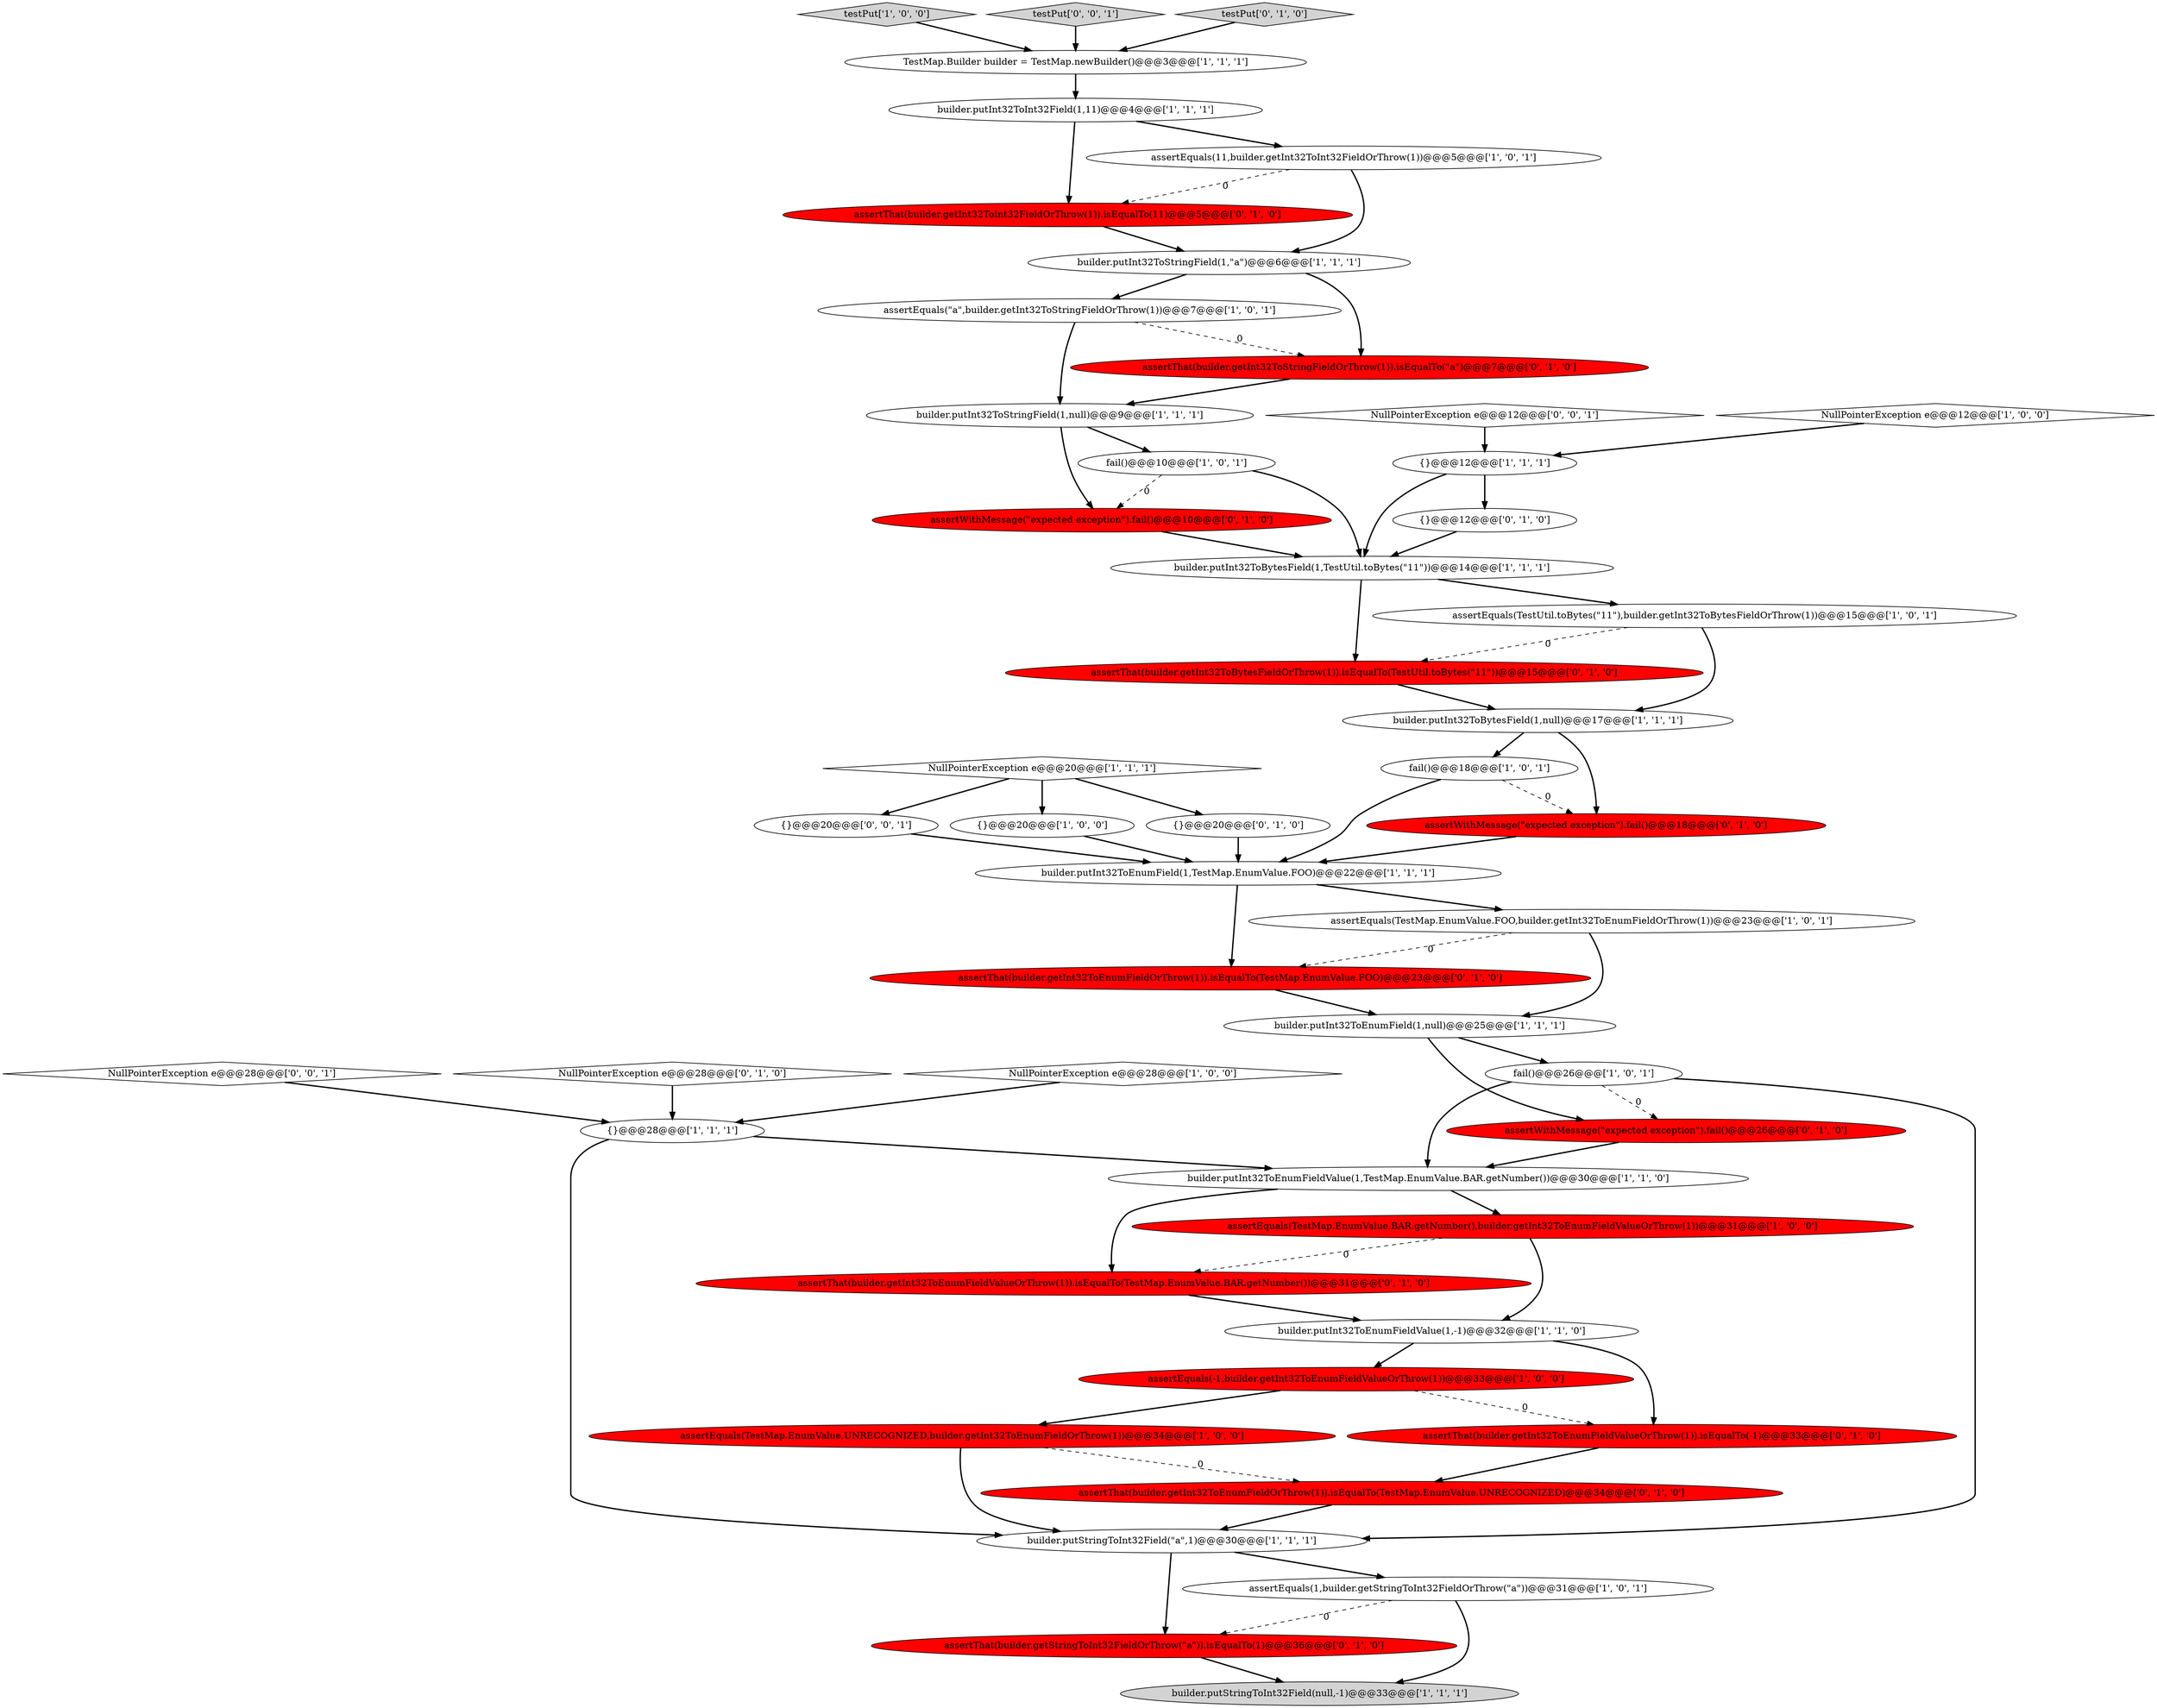 digraph {
0 [style = filled, label = "builder.putInt32ToBytesField(1,null)@@@17@@@['1', '1', '1']", fillcolor = white, shape = ellipse image = "AAA0AAABBB1BBB"];
36 [style = filled, label = "assertWithMessage(\"expected exception\").fail()@@@10@@@['0', '1', '0']", fillcolor = red, shape = ellipse image = "AAA1AAABBB2BBB"];
20 [style = filled, label = "testPut['1', '0', '0']", fillcolor = lightgray, shape = diamond image = "AAA0AAABBB1BBB"];
26 [style = filled, label = "assertEquals(TestMap.EnumValue.UNRECOGNIZED,builder.getInt32ToEnumFieldOrThrow(1))@@@34@@@['1', '0', '0']", fillcolor = red, shape = ellipse image = "AAA1AAABBB1BBB"];
29 [style = filled, label = "assertEquals(TestMap.EnumValue.BAR.getNumber(),builder.getInt32ToEnumFieldValueOrThrow(1))@@@31@@@['1', '0', '0']", fillcolor = red, shape = ellipse image = "AAA1AAABBB1BBB"];
43 [style = filled, label = "NullPointerException e@@@28@@@['0', '1', '0']", fillcolor = white, shape = diamond image = "AAA0AAABBB2BBB"];
30 [style = filled, label = "assertThat(builder.getStringToInt32FieldOrThrow(\"a\")).isEqualTo(1)@@@36@@@['0', '1', '0']", fillcolor = red, shape = ellipse image = "AAA1AAABBB2BBB"];
32 [style = filled, label = "assertThat(builder.getInt32ToInt32FieldOrThrow(1)).isEqualTo(11)@@@5@@@['0', '1', '0']", fillcolor = red, shape = ellipse image = "AAA1AAABBB2BBB"];
33 [style = filled, label = "assertThat(builder.getInt32ToEnumFieldOrThrow(1)).isEqualTo(TestMap.EnumValue.FOO)@@@23@@@['0', '1', '0']", fillcolor = red, shape = ellipse image = "AAA1AAABBB2BBB"];
14 [style = filled, label = "assertEquals(\"a\",builder.getInt32ToStringFieldOrThrow(1))@@@7@@@['1', '0', '1']", fillcolor = white, shape = ellipse image = "AAA0AAABBB1BBB"];
48 [style = filled, label = "testPut['0', '0', '1']", fillcolor = lightgray, shape = diamond image = "AAA0AAABBB3BBB"];
45 [style = filled, label = "NullPointerException e@@@12@@@['0', '0', '1']", fillcolor = white, shape = diamond image = "AAA0AAABBB3BBB"];
24 [style = filled, label = "fail()@@@18@@@['1', '0', '1']", fillcolor = white, shape = ellipse image = "AAA0AAABBB1BBB"];
31 [style = filled, label = "assertThat(builder.getInt32ToStringFieldOrThrow(1)).isEqualTo(\"a\")@@@7@@@['0', '1', '0']", fillcolor = red, shape = ellipse image = "AAA1AAABBB2BBB"];
42 [style = filled, label = "assertThat(builder.getInt32ToEnumFieldOrThrow(1)).isEqualTo(TestMap.EnumValue.UNRECOGNIZED)@@@34@@@['0', '1', '0']", fillcolor = red, shape = ellipse image = "AAA1AAABBB2BBB"];
11 [style = filled, label = "builder.putStringToInt32Field(null,-1)@@@33@@@['1', '1', '1']", fillcolor = lightgray, shape = ellipse image = "AAA0AAABBB1BBB"];
21 [style = filled, label = "NullPointerException e@@@20@@@['1', '1', '1']", fillcolor = white, shape = diamond image = "AAA0AAABBB1BBB"];
46 [style = filled, label = "{}@@@20@@@['0', '0', '1']", fillcolor = white, shape = ellipse image = "AAA0AAABBB3BBB"];
6 [style = filled, label = "{}@@@20@@@['1', '0', '0']", fillcolor = white, shape = ellipse image = "AAA0AAABBB1BBB"];
37 [style = filled, label = "{}@@@12@@@['0', '1', '0']", fillcolor = white, shape = ellipse image = "AAA0AAABBB2BBB"];
1 [style = filled, label = "assertEquals(TestMap.EnumValue.FOO,builder.getInt32ToEnumFieldOrThrow(1))@@@23@@@['1', '0', '1']", fillcolor = white, shape = ellipse image = "AAA0AAABBB1BBB"];
15 [style = filled, label = "builder.putInt32ToStringField(1,null)@@@9@@@['1', '1', '1']", fillcolor = white, shape = ellipse image = "AAA0AAABBB1BBB"];
19 [style = filled, label = "builder.putInt32ToStringField(1,\"a\")@@@6@@@['1', '1', '1']", fillcolor = white, shape = ellipse image = "AAA0AAABBB1BBB"];
38 [style = filled, label = "assertThat(builder.getInt32ToEnumFieldValueOrThrow(1)).isEqualTo(TestMap.EnumValue.BAR.getNumber())@@@31@@@['0', '1', '0']", fillcolor = red, shape = ellipse image = "AAA1AAABBB2BBB"];
44 [style = filled, label = "assertWithMessage(\"expected exception\").fail()@@@26@@@['0', '1', '0']", fillcolor = red, shape = ellipse image = "AAA1AAABBB2BBB"];
39 [style = filled, label = "assertThat(builder.getInt32ToEnumFieldValueOrThrow(1)).isEqualTo(-1)@@@33@@@['0', '1', '0']", fillcolor = red, shape = ellipse image = "AAA1AAABBB2BBB"];
9 [style = filled, label = "builder.putInt32ToEnumField(1,TestMap.EnumValue.FOO)@@@22@@@['1', '1', '1']", fillcolor = white, shape = ellipse image = "AAA0AAABBB1BBB"];
8 [style = filled, label = "assertEquals(1,builder.getStringToInt32FieldOrThrow(\"a\"))@@@31@@@['1', '0', '1']", fillcolor = white, shape = ellipse image = "AAA0AAABBB1BBB"];
4 [style = filled, label = "builder.putInt32ToBytesField(1,TestUtil.toBytes(\"11\"))@@@14@@@['1', '1', '1']", fillcolor = white, shape = ellipse image = "AAA0AAABBB1BBB"];
12 [style = filled, label = "TestMap.Builder builder = TestMap.newBuilder()@@@3@@@['1', '1', '1']", fillcolor = white, shape = ellipse image = "AAA0AAABBB1BBB"];
2 [style = filled, label = "builder.putStringToInt32Field(\"a\",1)@@@30@@@['1', '1', '1']", fillcolor = white, shape = ellipse image = "AAA0AAABBB1BBB"];
22 [style = filled, label = "fail()@@@26@@@['1', '0', '1']", fillcolor = white, shape = ellipse image = "AAA0AAABBB1BBB"];
16 [style = filled, label = "fail()@@@10@@@['1', '0', '1']", fillcolor = white, shape = ellipse image = "AAA0AAABBB1BBB"];
10 [style = filled, label = "NullPointerException e@@@12@@@['1', '0', '0']", fillcolor = white, shape = diamond image = "AAA0AAABBB1BBB"];
3 [style = filled, label = "NullPointerException e@@@28@@@['1', '0', '0']", fillcolor = white, shape = diamond image = "AAA0AAABBB1BBB"];
41 [style = filled, label = "testPut['0', '1', '0']", fillcolor = lightgray, shape = diamond image = "AAA0AAABBB2BBB"];
7 [style = filled, label = "builder.putInt32ToInt32Field(1,11)@@@4@@@['1', '1', '1']", fillcolor = white, shape = ellipse image = "AAA0AAABBB1BBB"];
17 [style = filled, label = "builder.putInt32ToEnumFieldValue(1,TestMap.EnumValue.BAR.getNumber())@@@30@@@['1', '1', '0']", fillcolor = white, shape = ellipse image = "AAA0AAABBB1BBB"];
40 [style = filled, label = "assertWithMessage(\"expected exception\").fail()@@@18@@@['0', '1', '0']", fillcolor = red, shape = ellipse image = "AAA1AAABBB2BBB"];
34 [style = filled, label = "assertThat(builder.getInt32ToBytesFieldOrThrow(1)).isEqualTo(TestUtil.toBytes(\"11\"))@@@15@@@['0', '1', '0']", fillcolor = red, shape = ellipse image = "AAA1AAABBB2BBB"];
5 [style = filled, label = "builder.putInt32ToEnumField(1,null)@@@25@@@['1', '1', '1']", fillcolor = white, shape = ellipse image = "AAA0AAABBB1BBB"];
35 [style = filled, label = "{}@@@20@@@['0', '1', '0']", fillcolor = white, shape = ellipse image = "AAA0AAABBB2BBB"];
28 [style = filled, label = "assertEquals(-1,builder.getInt32ToEnumFieldValueOrThrow(1))@@@33@@@['1', '0', '0']", fillcolor = red, shape = ellipse image = "AAA1AAABBB1BBB"];
18 [style = filled, label = "assertEquals(11,builder.getInt32ToInt32FieldOrThrow(1))@@@5@@@['1', '0', '1']", fillcolor = white, shape = ellipse image = "AAA0AAABBB1BBB"];
47 [style = filled, label = "NullPointerException e@@@28@@@['0', '0', '1']", fillcolor = white, shape = diamond image = "AAA0AAABBB3BBB"];
23 [style = filled, label = "builder.putInt32ToEnumFieldValue(1,-1)@@@32@@@['1', '1', '0']", fillcolor = white, shape = ellipse image = "AAA0AAABBB1BBB"];
13 [style = filled, label = "{}@@@12@@@['1', '1', '1']", fillcolor = white, shape = ellipse image = "AAA0AAABBB1BBB"];
25 [style = filled, label = "{}@@@28@@@['1', '1', '1']", fillcolor = white, shape = ellipse image = "AAA0AAABBB1BBB"];
27 [style = filled, label = "assertEquals(TestUtil.toBytes(\"11\"),builder.getInt32ToBytesFieldOrThrow(1))@@@15@@@['1', '0', '1']", fillcolor = white, shape = ellipse image = "AAA0AAABBB1BBB"];
1->5 [style = bold, label=""];
1->33 [style = dashed, label="0"];
22->44 [style = dashed, label="0"];
7->32 [style = bold, label=""];
46->9 [style = bold, label=""];
42->2 [style = bold, label=""];
22->2 [style = bold, label=""];
27->0 [style = bold, label=""];
21->6 [style = bold, label=""];
9->33 [style = bold, label=""];
19->31 [style = bold, label=""];
3->25 [style = bold, label=""];
35->9 [style = bold, label=""];
36->4 [style = bold, label=""];
18->19 [style = bold, label=""];
38->23 [style = bold, label=""];
28->26 [style = bold, label=""];
40->9 [style = bold, label=""];
24->40 [style = dashed, label="0"];
45->13 [style = bold, label=""];
28->39 [style = dashed, label="0"];
29->23 [style = bold, label=""];
32->19 [style = bold, label=""];
33->5 [style = bold, label=""];
15->16 [style = bold, label=""];
25->17 [style = bold, label=""];
31->15 [style = bold, label=""];
44->17 [style = bold, label=""];
12->7 [style = bold, label=""];
37->4 [style = bold, label=""];
34->0 [style = bold, label=""];
25->2 [style = bold, label=""];
18->32 [style = dashed, label="0"];
23->28 [style = bold, label=""];
17->38 [style = bold, label=""];
48->12 [style = bold, label=""];
13->37 [style = bold, label=""];
26->2 [style = bold, label=""];
30->11 [style = bold, label=""];
21->46 [style = bold, label=""];
47->25 [style = bold, label=""];
19->14 [style = bold, label=""];
10->13 [style = bold, label=""];
5->44 [style = bold, label=""];
0->24 [style = bold, label=""];
4->27 [style = bold, label=""];
20->12 [style = bold, label=""];
16->36 [style = dashed, label="0"];
23->39 [style = bold, label=""];
7->18 [style = bold, label=""];
22->17 [style = bold, label=""];
29->38 [style = dashed, label="0"];
14->15 [style = bold, label=""];
0->40 [style = bold, label=""];
8->30 [style = dashed, label="0"];
41->12 [style = bold, label=""];
26->42 [style = dashed, label="0"];
16->4 [style = bold, label=""];
6->9 [style = bold, label=""];
9->1 [style = bold, label=""];
17->29 [style = bold, label=""];
21->35 [style = bold, label=""];
5->22 [style = bold, label=""];
8->11 [style = bold, label=""];
43->25 [style = bold, label=""];
39->42 [style = bold, label=""];
2->30 [style = bold, label=""];
27->34 [style = dashed, label="0"];
4->34 [style = bold, label=""];
24->9 [style = bold, label=""];
2->8 [style = bold, label=""];
15->36 [style = bold, label=""];
13->4 [style = bold, label=""];
14->31 [style = dashed, label="0"];
}
